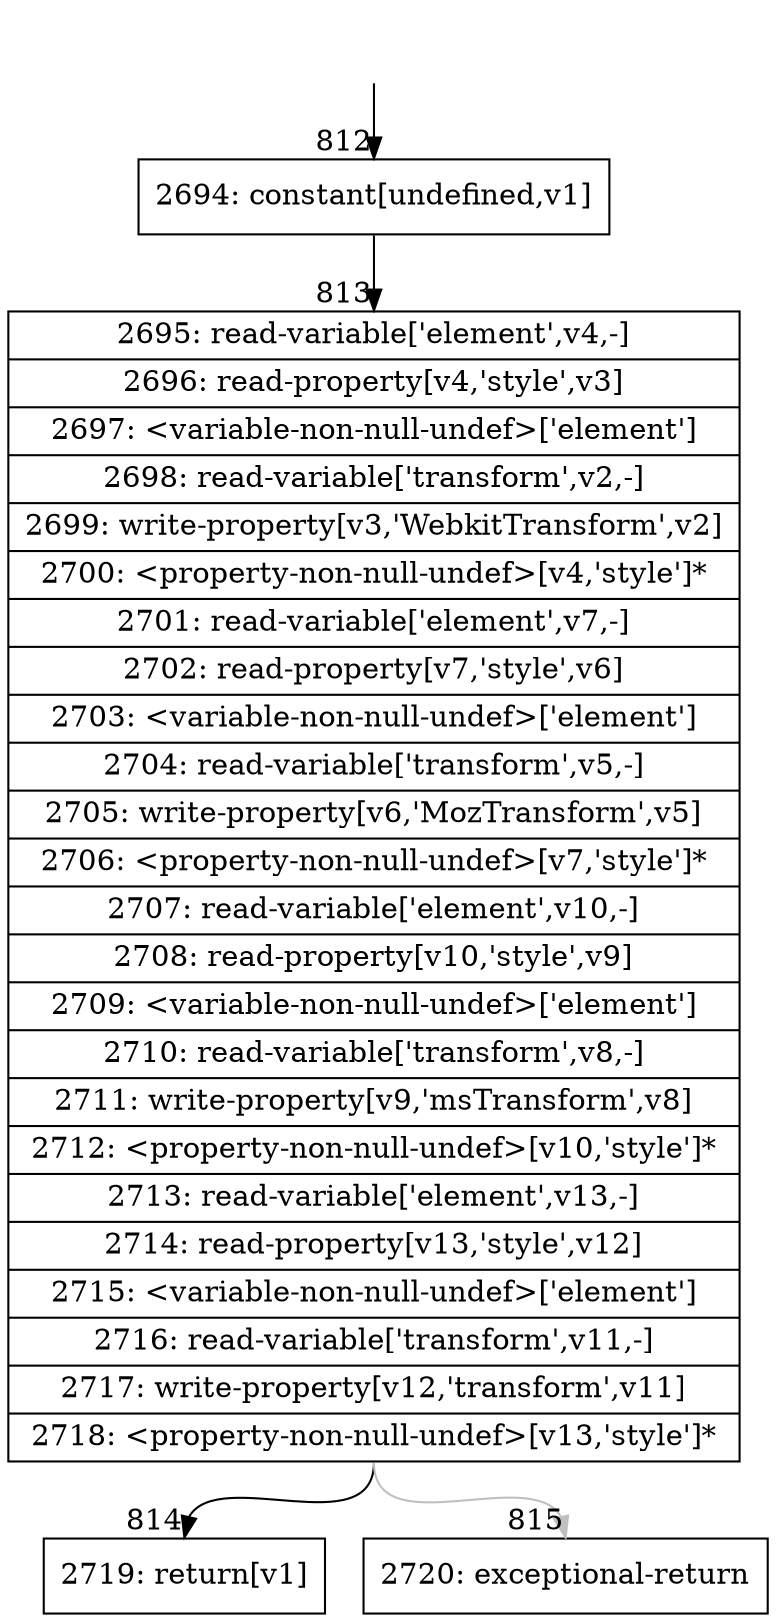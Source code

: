 digraph {
rankdir="TD"
BB_entry50[shape=none,label=""];
BB_entry50 -> BB812 [tailport=s, headport=n, headlabel="    812"]
BB812 [shape=record label="{2694: constant[undefined,v1]}" ] 
BB812 -> BB813 [tailport=s, headport=n, headlabel="      813"]
BB813 [shape=record label="{2695: read-variable['element',v4,-]|2696: read-property[v4,'style',v3]|2697: \<variable-non-null-undef\>['element']|2698: read-variable['transform',v2,-]|2699: write-property[v3,'WebkitTransform',v2]|2700: \<property-non-null-undef\>[v4,'style']*|2701: read-variable['element',v7,-]|2702: read-property[v7,'style',v6]|2703: \<variable-non-null-undef\>['element']|2704: read-variable['transform',v5,-]|2705: write-property[v6,'MozTransform',v5]|2706: \<property-non-null-undef\>[v7,'style']*|2707: read-variable['element',v10,-]|2708: read-property[v10,'style',v9]|2709: \<variable-non-null-undef\>['element']|2710: read-variable['transform',v8,-]|2711: write-property[v9,'msTransform',v8]|2712: \<property-non-null-undef\>[v10,'style']*|2713: read-variable['element',v13,-]|2714: read-property[v13,'style',v12]|2715: \<variable-non-null-undef\>['element']|2716: read-variable['transform',v11,-]|2717: write-property[v12,'transform',v11]|2718: \<property-non-null-undef\>[v13,'style']*}" ] 
BB813 -> BB814 [tailport=s, headport=n, headlabel="      814"]
BB813 -> BB815 [tailport=s, headport=n, color=gray, headlabel="      815"]
BB814 [shape=record label="{2719: return[v1]}" ] 
BB815 [shape=record label="{2720: exceptional-return}" ] 
//#$~ 1096
}
